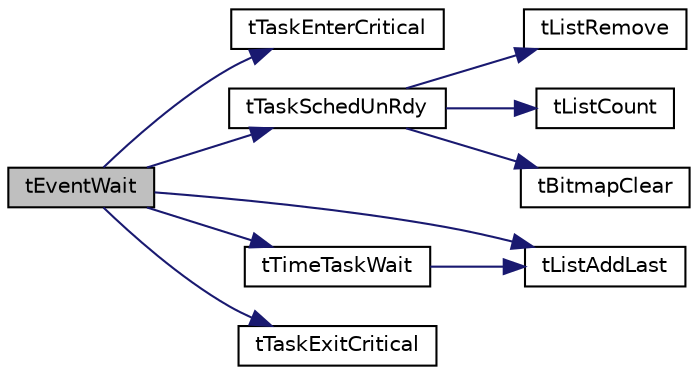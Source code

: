 digraph "tEventWait"
{
  edge [fontname="Helvetica",fontsize="10",labelfontname="Helvetica",labelfontsize="10"];
  node [fontname="Helvetica",fontsize="10",shape=record];
  rankdir="LR";
  Node20 [label="tEventWait",height=0.2,width=0.4,color="black", fillcolor="grey75", style="filled", fontcolor="black"];
  Node20 -> Node21 [color="midnightblue",fontsize="10",style="solid",fontname="Helvetica"];
  Node21 [label="tTaskEnterCritical",height=0.2,width=0.4,color="black", fillcolor="white", style="filled",URL="$tiny_o_s_8h.html#a16e475be7fbd0f261644dcfd819329aa"];
  Node20 -> Node22 [color="midnightblue",fontsize="10",style="solid",fontname="Helvetica"];
  Node22 [label="tTaskSchedUnRdy",height=0.2,width=0.4,color="black", fillcolor="white", style="filled",URL="$t_core_8c.html#a6f3aa47609478099b79d1520a9baf9b3",tooltip="将任务从就绪列表中移除 "];
  Node22 -> Node23 [color="midnightblue",fontsize="10",style="solid",fontname="Helvetica"];
  Node23 [label="tListRemove",height=0.2,width=0.4,color="black", fillcolor="white", style="filled",URL="$group___xE5_x8F_x8C_xE5_x90_x91_xE9_x93_xBE_xE8_xA1_xA8.html#ga58e2fef327c5254062441ec2f8a101a6"];
  Node22 -> Node24 [color="midnightblue",fontsize="10",style="solid",fontname="Helvetica"];
  Node24 [label="tListCount",height=0.2,width=0.4,color="black", fillcolor="white", style="filled",URL="$group___xE5_x8F_x8C_xE5_x90_x91_xE9_x93_xBE_xE8_xA1_xA8.html#gad01c0c24187a334e78e7ba6d677306cb"];
  Node22 -> Node25 [color="midnightblue",fontsize="10",style="solid",fontname="Helvetica"];
  Node25 [label="tBitmapClear",height=0.2,width=0.4,color="black", fillcolor="white", style="filled",URL="$group___xE4_xBD_x8D_xE5_x9B_xBE_xE7_xBB_x93_xE6_x9E_x84.html#ga63a37ae88a06249de873bb54340de517"];
  Node20 -> Node26 [color="midnightblue",fontsize="10",style="solid",fontname="Helvetica"];
  Node26 [label="tListAddLast",height=0.2,width=0.4,color="black", fillcolor="white", style="filled",URL="$group___xE5_x8F_x8C_xE5_x90_x91_xE9_x93_xBE_xE8_xA1_xA8.html#ga6278d548e9b37d514acbebc25617f1b6"];
  Node20 -> Node27 [color="midnightblue",fontsize="10",style="solid",fontname="Helvetica"];
  Node27 [label="tTimeTaskWait",height=0.2,width=0.4,color="black", fillcolor="white", style="filled",URL="$t_core_8c.html#a1f612696830f8adeb411745ff719377c",tooltip="将任务加入延时队列中 "];
  Node27 -> Node26 [color="midnightblue",fontsize="10",style="solid",fontname="Helvetica"];
  Node20 -> Node28 [color="midnightblue",fontsize="10",style="solid",fontname="Helvetica"];
  Node28 [label="tTaskExitCritical",height=0.2,width=0.4,color="black", fillcolor="white", style="filled",URL="$tiny_o_s_8h.html#a21b4efbc4cb710d7d0e71678d2b13e53"];
}
